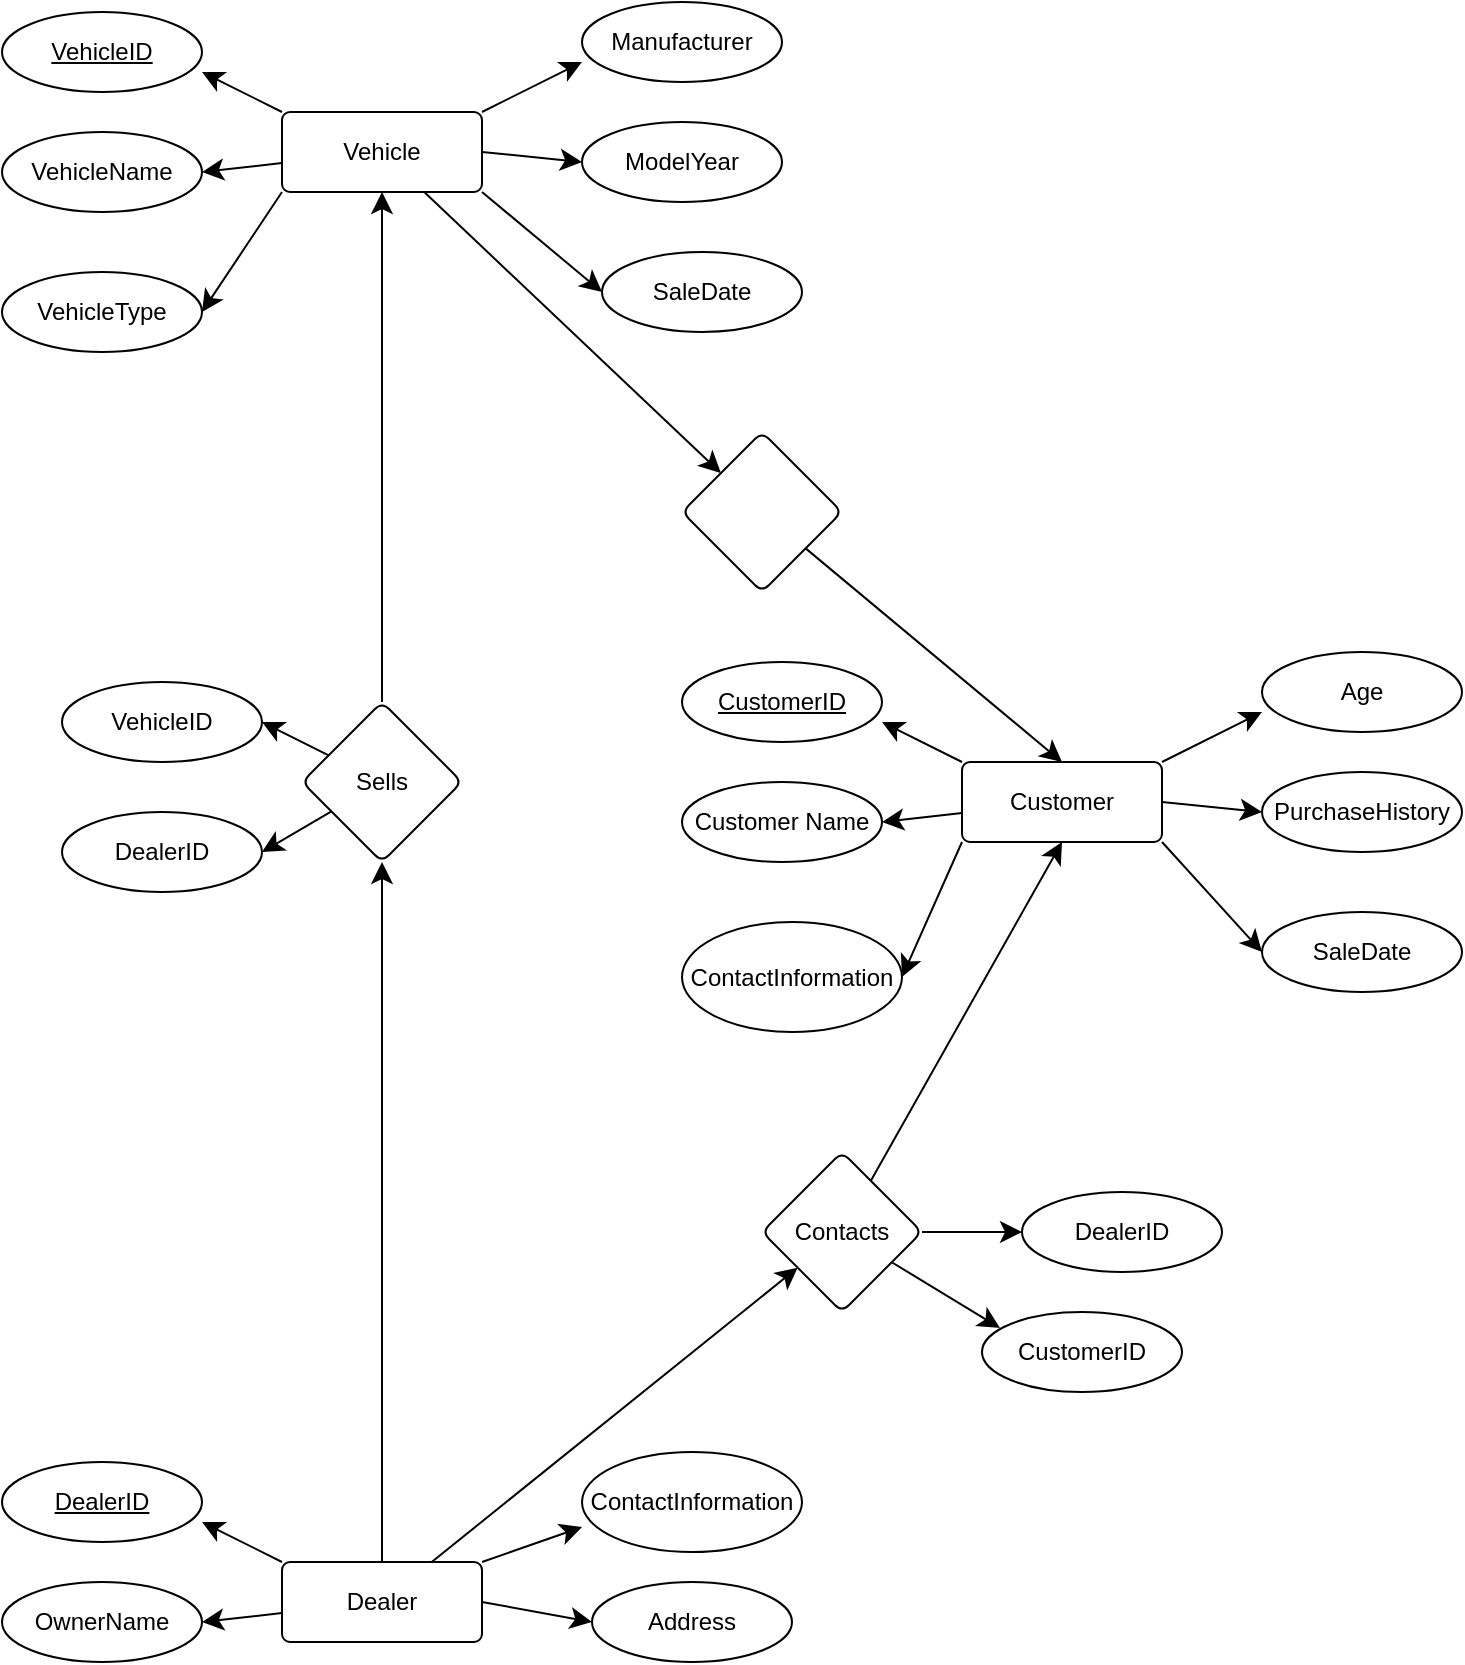 <mxfile version="24.7.6">
  <diagram id="R2lEEEUBdFMjLlhIrx00" name="Page-1">
    <mxGraphModel dx="1674" dy="796" grid="1" gridSize="10" guides="1" tooltips="1" connect="1" arrows="1" fold="1" page="1" pageScale="1" pageWidth="850" pageHeight="1100" math="0" shadow="0" extFonts="Permanent Marker^https://fonts.googleapis.com/css?family=Permanent+Marker">
      <root>
        <mxCell id="0" />
        <mxCell id="1" parent="0" />
        <mxCell id="6MdYBG-qGaiTgAg3Sr_h-10" style="edgeStyle=none;curved=1;rounded=0;orthogonalLoop=1;jettySize=auto;html=1;exitX=1;exitY=0;exitDx=0;exitDy=0;entryX=1;entryY=0.5;entryDx=0;entryDy=0;fontSize=12;startSize=8;endSize=8;" edge="1" parent="1" source="6MdYBG-qGaiTgAg3Sr_h-1" target="6MdYBG-qGaiTgAg3Sr_h-6">
          <mxGeometry relative="1" as="geometry" />
        </mxCell>
        <mxCell id="6MdYBG-qGaiTgAg3Sr_h-11" style="edgeStyle=none;curved=1;rounded=0;orthogonalLoop=1;jettySize=auto;html=1;exitX=0;exitY=0.5;exitDx=0;exitDy=0;entryX=0;entryY=0.5;entryDx=0;entryDy=0;fontSize=12;startSize=8;endSize=8;" edge="1" parent="1" source="6MdYBG-qGaiTgAg3Sr_h-1" target="6MdYBG-qGaiTgAg3Sr_h-2">
          <mxGeometry relative="1" as="geometry" />
        </mxCell>
        <mxCell id="6MdYBG-qGaiTgAg3Sr_h-13" style="edgeStyle=none;curved=1;rounded=0;orthogonalLoop=1;jettySize=auto;html=1;exitX=0;exitY=0;exitDx=0;exitDy=0;entryX=0;entryY=0.5;entryDx=0;entryDy=0;fontSize=12;startSize=8;endSize=8;" edge="1" parent="1" source="6MdYBG-qGaiTgAg3Sr_h-1" target="6MdYBG-qGaiTgAg3Sr_h-3">
          <mxGeometry relative="1" as="geometry" />
        </mxCell>
        <mxCell id="6MdYBG-qGaiTgAg3Sr_h-14" style="edgeStyle=none;curved=1;rounded=0;orthogonalLoop=1;jettySize=auto;html=1;entryX=1;entryY=0.5;entryDx=0;entryDy=0;fontSize=12;startSize=8;endSize=8;" edge="1" parent="1" source="6MdYBG-qGaiTgAg3Sr_h-1" target="6MdYBG-qGaiTgAg3Sr_h-5">
          <mxGeometry relative="1" as="geometry" />
        </mxCell>
        <mxCell id="6MdYBG-qGaiTgAg3Sr_h-75" value="" style="edgeStyle=none;curved=1;rounded=0;orthogonalLoop=1;jettySize=auto;html=1;fontSize=12;startSize=8;endSize=8;" edge="1" parent="1" source="6MdYBG-qGaiTgAg3Sr_h-1" target="6MdYBG-qGaiTgAg3Sr_h-74">
          <mxGeometry relative="1" as="geometry" />
        </mxCell>
        <mxCell id="6MdYBG-qGaiTgAg3Sr_h-1" value="Vehicle" style="rounded=1;arcSize=10;whiteSpace=wrap;html=1;align=center;direction=west;" vertex="1" parent="1">
          <mxGeometry x="200" y="60" width="100" height="40" as="geometry" />
        </mxCell>
        <mxCell id="6MdYBG-qGaiTgAg3Sr_h-2" value="ModelYear" style="ellipse;whiteSpace=wrap;html=1;align=center;" vertex="1" parent="1">
          <mxGeometry x="350" y="65" width="100" height="40" as="geometry" />
        </mxCell>
        <mxCell id="6MdYBG-qGaiTgAg3Sr_h-3" value="SaleDate" style="ellipse;whiteSpace=wrap;html=1;align=center;" vertex="1" parent="1">
          <mxGeometry x="360" y="130" width="100" height="40" as="geometry" />
        </mxCell>
        <mxCell id="6MdYBG-qGaiTgAg3Sr_h-4" value="Manufacturer" style="ellipse;whiteSpace=wrap;html=1;align=center;" vertex="1" parent="1">
          <mxGeometry x="350" y="5" width="100" height="40" as="geometry" />
        </mxCell>
        <mxCell id="6MdYBG-qGaiTgAg3Sr_h-5" value="VehicleName" style="ellipse;whiteSpace=wrap;html=1;align=center;" vertex="1" parent="1">
          <mxGeometry x="60" y="70" width="100" height="40" as="geometry" />
        </mxCell>
        <mxCell id="6MdYBG-qGaiTgAg3Sr_h-6" value="VehicleType" style="ellipse;whiteSpace=wrap;html=1;align=center;" vertex="1" parent="1">
          <mxGeometry x="60" y="140" width="100" height="40" as="geometry" />
        </mxCell>
        <mxCell id="6MdYBG-qGaiTgAg3Sr_h-12" style="edgeStyle=none;curved=1;rounded=0;orthogonalLoop=1;jettySize=auto;html=1;exitX=0;exitY=1;exitDx=0;exitDy=0;entryX=0;entryY=0.75;entryDx=0;entryDy=0;entryPerimeter=0;fontSize=12;startSize=8;endSize=8;" edge="1" parent="1" source="6MdYBG-qGaiTgAg3Sr_h-1" target="6MdYBG-qGaiTgAg3Sr_h-4">
          <mxGeometry relative="1" as="geometry" />
        </mxCell>
        <mxCell id="6MdYBG-qGaiTgAg3Sr_h-16" value="VehicleID" style="ellipse;whiteSpace=wrap;html=1;align=center;fontStyle=4;" vertex="1" parent="1">
          <mxGeometry x="60" y="10" width="100" height="40" as="geometry" />
        </mxCell>
        <mxCell id="6MdYBG-qGaiTgAg3Sr_h-17" style="edgeStyle=none;curved=1;rounded=0;orthogonalLoop=1;jettySize=auto;html=1;exitX=1;exitY=1;exitDx=0;exitDy=0;entryX=1;entryY=0.75;entryDx=0;entryDy=0;entryPerimeter=0;fontSize=12;startSize=8;endSize=8;" edge="1" parent="1" source="6MdYBG-qGaiTgAg3Sr_h-1" target="6MdYBG-qGaiTgAg3Sr_h-16">
          <mxGeometry relative="1" as="geometry" />
        </mxCell>
        <mxCell id="6MdYBG-qGaiTgAg3Sr_h-19" style="edgeStyle=none;curved=1;rounded=0;orthogonalLoop=1;jettySize=auto;html=1;exitX=0;exitY=0.5;exitDx=0;exitDy=0;entryX=0;entryY=0.5;entryDx=0;entryDy=0;fontSize=12;startSize=8;endSize=8;" edge="1" parent="1" source="6MdYBG-qGaiTgAg3Sr_h-22" target="6MdYBG-qGaiTgAg3Sr_h-23">
          <mxGeometry relative="1" as="geometry" />
        </mxCell>
        <mxCell id="6MdYBG-qGaiTgAg3Sr_h-21" style="edgeStyle=none;curved=1;rounded=0;orthogonalLoop=1;jettySize=auto;html=1;entryX=1;entryY=0.5;entryDx=0;entryDy=0;fontSize=12;startSize=8;endSize=8;" edge="1" parent="1" source="6MdYBG-qGaiTgAg3Sr_h-22" target="6MdYBG-qGaiTgAg3Sr_h-26">
          <mxGeometry relative="1" as="geometry" />
        </mxCell>
        <mxCell id="6MdYBG-qGaiTgAg3Sr_h-72" value="" style="edgeStyle=none;curved=1;rounded=0;orthogonalLoop=1;jettySize=auto;html=1;fontSize=12;startSize=8;endSize=8;" edge="1" parent="1" source="6MdYBG-qGaiTgAg3Sr_h-22" target="6MdYBG-qGaiTgAg3Sr_h-71">
          <mxGeometry relative="1" as="geometry" />
        </mxCell>
        <mxCell id="6MdYBG-qGaiTgAg3Sr_h-82" value="" style="edgeStyle=none;curved=1;rounded=0;orthogonalLoop=1;jettySize=auto;html=1;fontSize=12;startSize=8;endSize=8;" edge="1" parent="1" source="6MdYBG-qGaiTgAg3Sr_h-22" target="6MdYBG-qGaiTgAg3Sr_h-81">
          <mxGeometry relative="1" as="geometry" />
        </mxCell>
        <mxCell id="6MdYBG-qGaiTgAg3Sr_h-22" value="Dealer" style="rounded=1;arcSize=10;whiteSpace=wrap;html=1;align=center;direction=west;" vertex="1" parent="1">
          <mxGeometry x="200" y="785" width="100" height="40" as="geometry" />
        </mxCell>
        <mxCell id="6MdYBG-qGaiTgAg3Sr_h-23" value="Address" style="ellipse;whiteSpace=wrap;html=1;align=center;" vertex="1" parent="1">
          <mxGeometry x="355" y="795" width="100" height="40" as="geometry" />
        </mxCell>
        <mxCell id="6MdYBG-qGaiTgAg3Sr_h-25" value="ContactInformation" style="ellipse;whiteSpace=wrap;html=1;align=center;" vertex="1" parent="1">
          <mxGeometry x="350" y="730" width="110" height="50" as="geometry" />
        </mxCell>
        <mxCell id="6MdYBG-qGaiTgAg3Sr_h-26" value="OwnerName" style="ellipse;whiteSpace=wrap;html=1;align=center;" vertex="1" parent="1">
          <mxGeometry x="60" y="795" width="100" height="40" as="geometry" />
        </mxCell>
        <mxCell id="6MdYBG-qGaiTgAg3Sr_h-28" style="edgeStyle=none;curved=1;rounded=0;orthogonalLoop=1;jettySize=auto;html=1;exitX=0;exitY=1;exitDx=0;exitDy=0;entryX=0;entryY=0.75;entryDx=0;entryDy=0;entryPerimeter=0;fontSize=12;startSize=8;endSize=8;" edge="1" parent="1" source="6MdYBG-qGaiTgAg3Sr_h-22" target="6MdYBG-qGaiTgAg3Sr_h-25">
          <mxGeometry relative="1" as="geometry" />
        </mxCell>
        <mxCell id="6MdYBG-qGaiTgAg3Sr_h-29" value="DealerID" style="ellipse;whiteSpace=wrap;html=1;align=center;fontStyle=4;" vertex="1" parent="1">
          <mxGeometry x="60" y="735" width="100" height="40" as="geometry" />
        </mxCell>
        <mxCell id="6MdYBG-qGaiTgAg3Sr_h-30" style="edgeStyle=none;curved=1;rounded=0;orthogonalLoop=1;jettySize=auto;html=1;exitX=1;exitY=1;exitDx=0;exitDy=0;entryX=1;entryY=0.75;entryDx=0;entryDy=0;entryPerimeter=0;fontSize=12;startSize=8;endSize=8;" edge="1" parent="1" source="6MdYBG-qGaiTgAg3Sr_h-22" target="6MdYBG-qGaiTgAg3Sr_h-29">
          <mxGeometry relative="1" as="geometry" />
        </mxCell>
        <mxCell id="6MdYBG-qGaiTgAg3Sr_h-58" style="edgeStyle=none;curved=1;rounded=0;orthogonalLoop=1;jettySize=auto;html=1;exitX=1;exitY=0;exitDx=0;exitDy=0;entryX=1;entryY=0.5;entryDx=0;entryDy=0;fontSize=12;startSize=8;endSize=8;" edge="1" parent="1" source="6MdYBG-qGaiTgAg3Sr_h-62" target="6MdYBG-qGaiTgAg3Sr_h-67">
          <mxGeometry relative="1" as="geometry" />
        </mxCell>
        <mxCell id="6MdYBG-qGaiTgAg3Sr_h-59" style="edgeStyle=none;curved=1;rounded=0;orthogonalLoop=1;jettySize=auto;html=1;exitX=0;exitY=0.5;exitDx=0;exitDy=0;entryX=0;entryY=0.5;entryDx=0;entryDy=0;fontSize=12;startSize=8;endSize=8;" edge="1" parent="1" source="6MdYBG-qGaiTgAg3Sr_h-62" target="6MdYBG-qGaiTgAg3Sr_h-63">
          <mxGeometry relative="1" as="geometry" />
        </mxCell>
        <mxCell id="6MdYBG-qGaiTgAg3Sr_h-60" style="edgeStyle=none;curved=1;rounded=0;orthogonalLoop=1;jettySize=auto;html=1;exitX=0;exitY=0;exitDx=0;exitDy=0;entryX=0;entryY=0.5;entryDx=0;entryDy=0;fontSize=12;startSize=8;endSize=8;" edge="1" parent="1" source="6MdYBG-qGaiTgAg3Sr_h-62" target="6MdYBG-qGaiTgAg3Sr_h-64">
          <mxGeometry relative="1" as="geometry" />
        </mxCell>
        <mxCell id="6MdYBG-qGaiTgAg3Sr_h-61" style="edgeStyle=none;curved=1;rounded=0;orthogonalLoop=1;jettySize=auto;html=1;entryX=1;entryY=0.5;entryDx=0;entryDy=0;fontSize=12;startSize=8;endSize=8;" edge="1" parent="1" source="6MdYBG-qGaiTgAg3Sr_h-62" target="6MdYBG-qGaiTgAg3Sr_h-66">
          <mxGeometry relative="1" as="geometry" />
        </mxCell>
        <mxCell id="6MdYBG-qGaiTgAg3Sr_h-62" value="Customer" style="rounded=1;arcSize=10;whiteSpace=wrap;html=1;align=center;direction=west;" vertex="1" parent="1">
          <mxGeometry x="540" y="385" width="100" height="40" as="geometry" />
        </mxCell>
        <mxCell id="6MdYBG-qGaiTgAg3Sr_h-63" value="PurchaseHistory" style="ellipse;whiteSpace=wrap;html=1;align=center;" vertex="1" parent="1">
          <mxGeometry x="690" y="390" width="100" height="40" as="geometry" />
        </mxCell>
        <mxCell id="6MdYBG-qGaiTgAg3Sr_h-64" value="SaleDate" style="ellipse;whiteSpace=wrap;html=1;align=center;" vertex="1" parent="1">
          <mxGeometry x="690" y="460" width="100" height="40" as="geometry" />
        </mxCell>
        <mxCell id="6MdYBG-qGaiTgAg3Sr_h-65" value="Age" style="ellipse;whiteSpace=wrap;html=1;align=center;" vertex="1" parent="1">
          <mxGeometry x="690" y="330" width="100" height="40" as="geometry" />
        </mxCell>
        <mxCell id="6MdYBG-qGaiTgAg3Sr_h-66" value="Customer Name" style="ellipse;whiteSpace=wrap;html=1;align=center;" vertex="1" parent="1">
          <mxGeometry x="400" y="395" width="100" height="40" as="geometry" />
        </mxCell>
        <mxCell id="6MdYBG-qGaiTgAg3Sr_h-67" value="ContactInformation" style="ellipse;whiteSpace=wrap;html=1;align=center;" vertex="1" parent="1">
          <mxGeometry x="400" y="465" width="110" height="55" as="geometry" />
        </mxCell>
        <mxCell id="6MdYBG-qGaiTgAg3Sr_h-68" style="edgeStyle=none;curved=1;rounded=0;orthogonalLoop=1;jettySize=auto;html=1;exitX=0;exitY=1;exitDx=0;exitDy=0;entryX=0;entryY=0.75;entryDx=0;entryDy=0;entryPerimeter=0;fontSize=12;startSize=8;endSize=8;" edge="1" parent="1" source="6MdYBG-qGaiTgAg3Sr_h-62" target="6MdYBG-qGaiTgAg3Sr_h-65">
          <mxGeometry relative="1" as="geometry" />
        </mxCell>
        <mxCell id="6MdYBG-qGaiTgAg3Sr_h-69" value="CustomerID" style="ellipse;whiteSpace=wrap;html=1;align=center;fontStyle=4;" vertex="1" parent="1">
          <mxGeometry x="400" y="335" width="100" height="40" as="geometry" />
        </mxCell>
        <mxCell id="6MdYBG-qGaiTgAg3Sr_h-70" style="edgeStyle=none;curved=1;rounded=0;orthogonalLoop=1;jettySize=auto;html=1;exitX=1;exitY=1;exitDx=0;exitDy=0;entryX=1;entryY=0.75;entryDx=0;entryDy=0;entryPerimeter=0;fontSize=12;startSize=8;endSize=8;" edge="1" parent="1" source="6MdYBG-qGaiTgAg3Sr_h-62" target="6MdYBG-qGaiTgAg3Sr_h-69">
          <mxGeometry relative="1" as="geometry" />
        </mxCell>
        <mxCell id="6MdYBG-qGaiTgAg3Sr_h-73" style="edgeStyle=none;curved=1;rounded=0;orthogonalLoop=1;jettySize=auto;html=1;entryX=0.5;entryY=0;entryDx=0;entryDy=0;fontSize=12;startSize=8;endSize=8;" edge="1" parent="1" source="6MdYBG-qGaiTgAg3Sr_h-71" target="6MdYBG-qGaiTgAg3Sr_h-1">
          <mxGeometry relative="1" as="geometry" />
        </mxCell>
        <mxCell id="6MdYBG-qGaiTgAg3Sr_h-92" style="edgeStyle=none;curved=1;rounded=0;orthogonalLoop=1;jettySize=auto;html=1;entryX=1;entryY=0.5;entryDx=0;entryDy=0;fontSize=12;startSize=8;endSize=8;" edge="1" parent="1" source="6MdYBG-qGaiTgAg3Sr_h-71" target="6MdYBG-qGaiTgAg3Sr_h-90">
          <mxGeometry relative="1" as="geometry" />
        </mxCell>
        <mxCell id="6MdYBG-qGaiTgAg3Sr_h-93" style="edgeStyle=none;curved=1;rounded=0;orthogonalLoop=1;jettySize=auto;html=1;entryX=1;entryY=0.5;entryDx=0;entryDy=0;fontSize=12;startSize=8;endSize=8;" edge="1" parent="1" source="6MdYBG-qGaiTgAg3Sr_h-71" target="6MdYBG-qGaiTgAg3Sr_h-91">
          <mxGeometry relative="1" as="geometry" />
        </mxCell>
        <mxCell id="6MdYBG-qGaiTgAg3Sr_h-71" value="Sells" style="rhombus;whiteSpace=wrap;html=1;rounded=1;arcSize=10;" vertex="1" parent="1">
          <mxGeometry x="210" y="355" width="80" height="80" as="geometry" />
        </mxCell>
        <mxCell id="6MdYBG-qGaiTgAg3Sr_h-76" style="edgeStyle=none;curved=1;rounded=0;orthogonalLoop=1;jettySize=auto;html=1;entryX=0.5;entryY=1;entryDx=0;entryDy=0;fontSize=12;startSize=8;endSize=8;" edge="1" parent="1" source="6MdYBG-qGaiTgAg3Sr_h-74" target="6MdYBG-qGaiTgAg3Sr_h-62">
          <mxGeometry relative="1" as="geometry" />
        </mxCell>
        <mxCell id="6MdYBG-qGaiTgAg3Sr_h-74" value="" style="rhombus;whiteSpace=wrap;html=1;rounded=1;arcSize=10;" vertex="1" parent="1">
          <mxGeometry x="400" y="220" width="80" height="80" as="geometry" />
        </mxCell>
        <mxCell id="6MdYBG-qGaiTgAg3Sr_h-83" style="edgeStyle=none;curved=1;rounded=0;orthogonalLoop=1;jettySize=auto;html=1;entryX=0.5;entryY=0;entryDx=0;entryDy=0;fontSize=12;startSize=8;endSize=8;" edge="1" parent="1" source="6MdYBG-qGaiTgAg3Sr_h-81" target="6MdYBG-qGaiTgAg3Sr_h-62">
          <mxGeometry relative="1" as="geometry" />
        </mxCell>
        <mxCell id="6MdYBG-qGaiTgAg3Sr_h-88" style="edgeStyle=none;curved=1;rounded=0;orthogonalLoop=1;jettySize=auto;html=1;fontSize=12;startSize=8;endSize=8;" edge="1" parent="1" source="6MdYBG-qGaiTgAg3Sr_h-81" target="6MdYBG-qGaiTgAg3Sr_h-86">
          <mxGeometry relative="1" as="geometry" />
        </mxCell>
        <mxCell id="6MdYBG-qGaiTgAg3Sr_h-81" value="Contacts" style="rhombus;whiteSpace=wrap;html=1;rounded=1;arcSize=10;" vertex="1" parent="1">
          <mxGeometry x="440" y="580" width="80" height="80" as="geometry" />
        </mxCell>
        <mxCell id="6MdYBG-qGaiTgAg3Sr_h-86" value="DealerID" style="ellipse;whiteSpace=wrap;html=1;align=center;" vertex="1" parent="1">
          <mxGeometry x="570" y="600" width="100" height="40" as="geometry" />
        </mxCell>
        <mxCell id="6MdYBG-qGaiTgAg3Sr_h-87" value="CustomerID" style="ellipse;whiteSpace=wrap;html=1;align=center;" vertex="1" parent="1">
          <mxGeometry x="550" y="660" width="100" height="40" as="geometry" />
        </mxCell>
        <mxCell id="6MdYBG-qGaiTgAg3Sr_h-89" style="edgeStyle=none;curved=1;rounded=0;orthogonalLoop=1;jettySize=auto;html=1;entryX=0.09;entryY=0.2;entryDx=0;entryDy=0;entryPerimeter=0;fontSize=12;startSize=8;endSize=8;" edge="1" parent="1" source="6MdYBG-qGaiTgAg3Sr_h-81" target="6MdYBG-qGaiTgAg3Sr_h-87">
          <mxGeometry relative="1" as="geometry" />
        </mxCell>
        <mxCell id="6MdYBG-qGaiTgAg3Sr_h-90" value="VehicleID" style="ellipse;whiteSpace=wrap;html=1;align=center;" vertex="1" parent="1">
          <mxGeometry x="90" y="345" width="100" height="40" as="geometry" />
        </mxCell>
        <mxCell id="6MdYBG-qGaiTgAg3Sr_h-91" value="DealerID" style="ellipse;whiteSpace=wrap;html=1;align=center;" vertex="1" parent="1">
          <mxGeometry x="90" y="410" width="100" height="40" as="geometry" />
        </mxCell>
      </root>
    </mxGraphModel>
  </diagram>
</mxfile>
